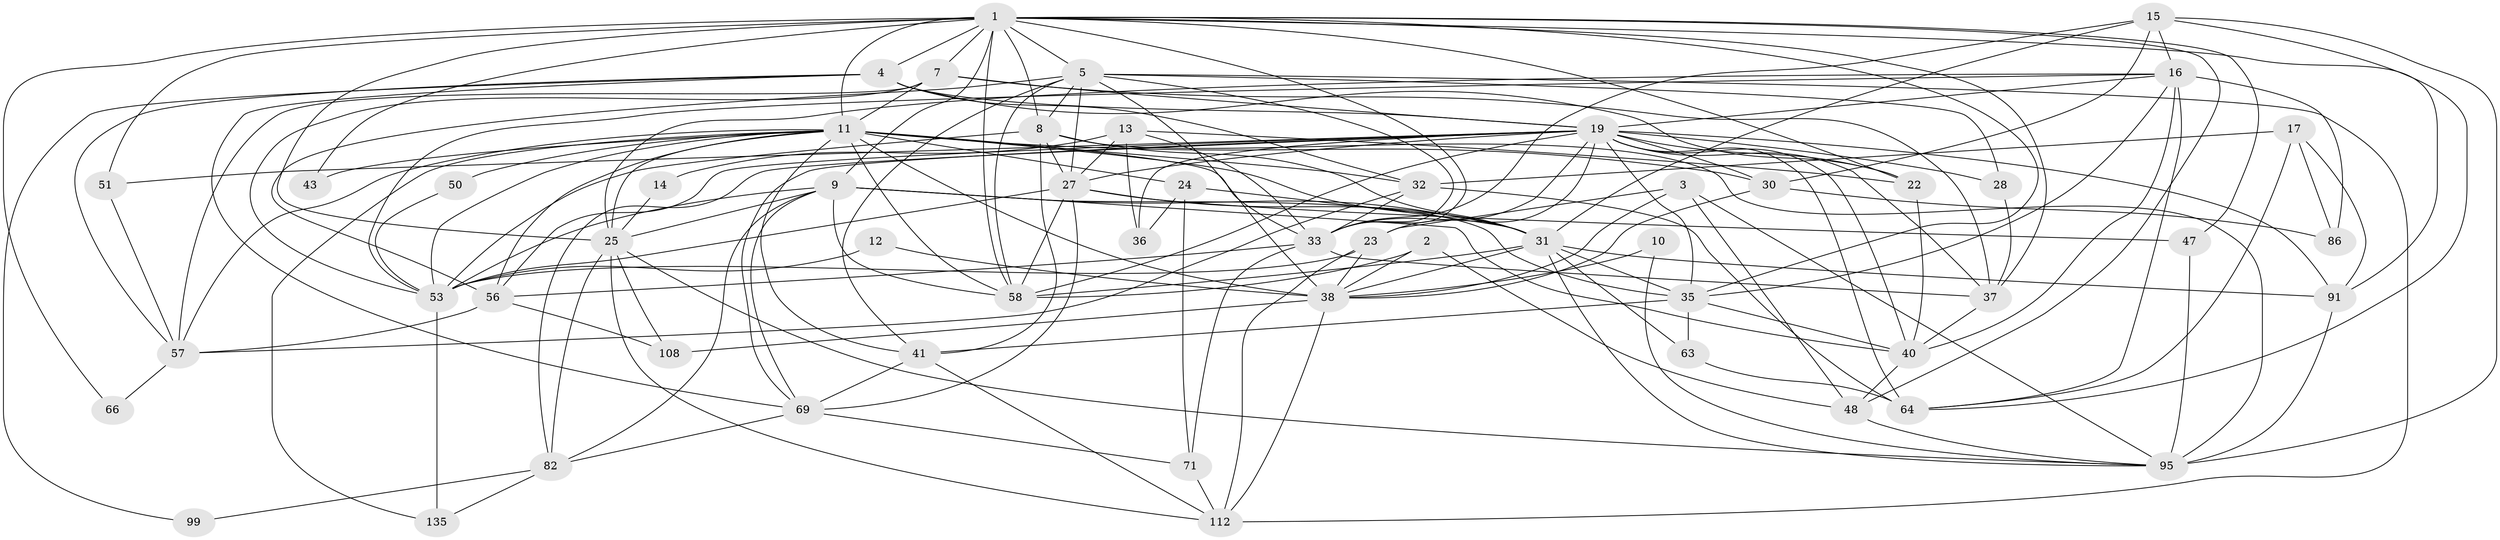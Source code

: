 // original degree distribution, {6: 0.07913669064748201, 3: 0.2805755395683453, 4: 0.2517985611510791, 7: 0.03597122302158273, 2: 0.12949640287769784, 5: 0.20863309352517986, 9: 0.007194244604316547, 8: 0.007194244604316547}
// Generated by graph-tools (version 1.1) at 2025/18/03/04/25 18:18:50]
// undirected, 55 vertices, 172 edges
graph export_dot {
graph [start="1"]
  node [color=gray90,style=filled];
  1 [super="+88+39+127+34"];
  2;
  3 [super="+110"];
  4 [super="+6"];
  5 [super="+126+20"];
  7 [super="+46"];
  8 [super="+26"];
  9 [super="+54+73"];
  10;
  11 [super="+18"];
  12;
  13;
  14;
  15 [super="+29"];
  16 [super="+42"];
  17;
  19 [super="+106+21+104+61"];
  22 [super="+55"];
  23 [super="+98+76"];
  24 [super="+49"];
  25 [super="+103+87+83"];
  27 [super="+96+85"];
  28;
  30 [super="+113+52"];
  31 [super="+68+62+109"];
  32 [super="+81"];
  33 [super="+60+44"];
  35 [super="+131+45"];
  36;
  37 [super="+117+84"];
  38 [super="+134+101+129"];
  40 [super="+79+72"];
  41 [super="+107"];
  43;
  47 [super="+102"];
  48 [super="+65"];
  50;
  51 [super="+93"];
  53 [super="+116"];
  56 [super="+138"];
  57 [super="+120"];
  58 [super="+78+100"];
  63 [super="+115"];
  64 [super="+94+75"];
  66;
  69 [super="+92"];
  71 [super="+119"];
  82 [super="+122"];
  86;
  91;
  95 [super="+111"];
  99;
  108;
  112 [super="+123"];
  135;
  1 -- 43;
  1 -- 51;
  1 -- 9;
  1 -- 58;
  1 -- 25 [weight=2];
  1 -- 4 [weight=2];
  1 -- 8;
  1 -- 91;
  1 -- 66;
  1 -- 33;
  1 -- 7;
  1 -- 47;
  1 -- 22;
  1 -- 35 [weight=3];
  1 -- 48;
  1 -- 37;
  1 -- 5;
  1 -- 11 [weight=3];
  2 -- 58;
  2 -- 38;
  2 -- 48;
  3 -- 95;
  3 -- 38 [weight=2];
  3 -- 48;
  3 -- 23;
  4 -- 22;
  4 -- 99;
  4 -- 57;
  4 -- 19;
  4 -- 69;
  4 -- 32;
  5 -- 41;
  5 -- 112;
  5 -- 8;
  5 -- 38;
  5 -- 56;
  5 -- 58;
  5 -- 27;
  5 -- 28;
  5 -- 33;
  7 -- 53;
  7 -- 19;
  7 -- 57;
  7 -- 37 [weight=2];
  7 -- 11;
  8 -- 41;
  8 -- 27;
  8 -- 31;
  8 -- 53;
  8 -- 95;
  9 -- 31;
  9 -- 35;
  9 -- 25;
  9 -- 82;
  9 -- 69;
  9 -- 53;
  9 -- 58;
  9 -- 40;
  10 -- 95;
  10 -- 38;
  11 -- 56;
  11 -- 31;
  11 -- 53;
  11 -- 32;
  11 -- 33;
  11 -- 38 [weight=4];
  11 -- 135;
  11 -- 41;
  11 -- 43;
  11 -- 50;
  11 -- 24;
  11 -- 25;
  11 -- 58;
  11 -- 30;
  11 -- 57;
  12 -- 53;
  12 -- 38;
  13 -- 14;
  13 -- 36;
  13 -- 27;
  13 -- 22;
  13 -- 33;
  14 -- 25;
  15 -- 16;
  15 -- 31;
  15 -- 33;
  15 -- 30;
  15 -- 64;
  15 -- 95;
  16 -- 53;
  16 -- 19;
  16 -- 86;
  16 -- 40;
  16 -- 25;
  16 -- 64;
  16 -- 35;
  17 -- 91;
  17 -- 86;
  17 -- 64;
  17 -- 32;
  19 -- 22;
  19 -- 56;
  19 -- 91;
  19 -- 30 [weight=2];
  19 -- 28;
  19 -- 51;
  19 -- 27;
  19 -- 40 [weight=2];
  19 -- 33;
  19 -- 36;
  19 -- 37;
  19 -- 69;
  19 -- 82;
  19 -- 23;
  19 -- 64 [weight=2];
  19 -- 35;
  19 -- 58;
  22 -- 40;
  23 -- 38 [weight=2];
  23 -- 112;
  23 -- 53 [weight=2];
  24 -- 31;
  24 -- 71;
  24 -- 36;
  25 -- 108;
  25 -- 82;
  25 -- 95;
  25 -- 112;
  27 -- 69;
  27 -- 47;
  27 -- 31;
  27 -- 53;
  27 -- 58;
  28 -- 37;
  30 -- 86;
  30 -- 38;
  31 -- 58;
  31 -- 91;
  31 -- 95;
  31 -- 38;
  31 -- 63;
  31 -- 35;
  32 -- 57;
  32 -- 64;
  32 -- 33;
  33 -- 37;
  33 -- 71;
  33 -- 56;
  35 -- 63;
  35 -- 40;
  35 -- 41;
  37 -- 40 [weight=2];
  38 -- 108;
  38 -- 112;
  40 -- 48;
  41 -- 112;
  41 -- 69;
  47 -- 95;
  48 -- 95;
  50 -- 53;
  51 -- 57;
  53 -- 135;
  56 -- 108;
  56 -- 57;
  57 -- 66;
  63 -- 64;
  69 -- 82;
  69 -- 71;
  71 -- 112;
  82 -- 135;
  82 -- 99;
  91 -- 95;
}
